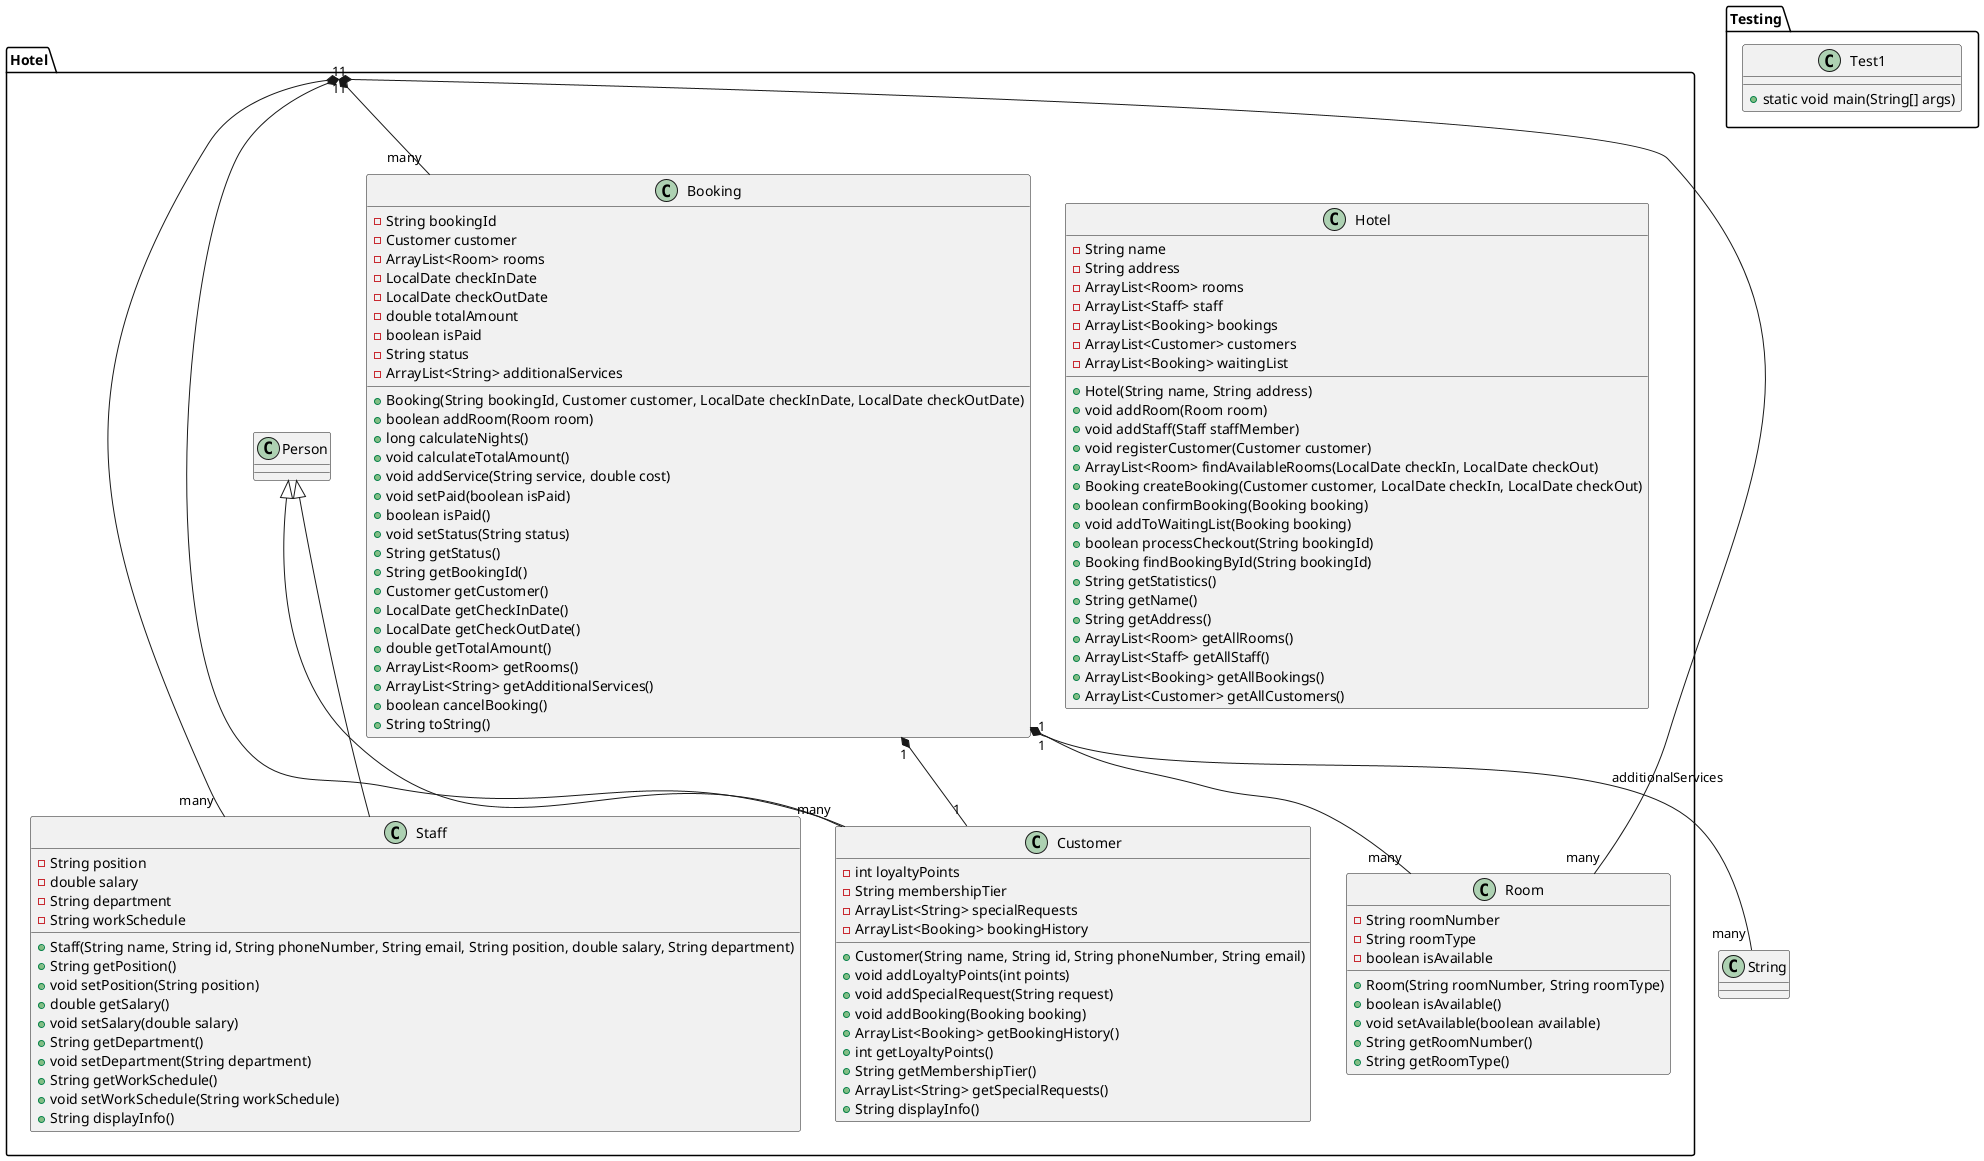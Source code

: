 @startuml

package Hotel {
    class Hotel {
        - String name
        - String address
        - ArrayList<Room> rooms
        - ArrayList<Staff> staff
        - ArrayList<Booking> bookings
        - ArrayList<Customer> customers
        - ArrayList<Booking> waitingList
        + Hotel(String name, String address)
        + void addRoom(Room room)
        + void addStaff(Staff staffMember)
        + void registerCustomer(Customer customer)
        + ArrayList<Room> findAvailableRooms(LocalDate checkIn, LocalDate checkOut)
        + Booking createBooking(Customer customer, LocalDate checkIn, LocalDate checkOut)
        + boolean confirmBooking(Booking booking)
        + void addToWaitingList(Booking booking)
        + boolean processCheckout(String bookingId)
        + Booking findBookingById(String bookingId)
        + String getStatistics()
        + String getName()
        + String getAddress()
        + ArrayList<Room> getAllRooms()
        + ArrayList<Staff> getAllStaff()
        + ArrayList<Booking> getAllBookings()
        + ArrayList<Customer> getAllCustomers()
    }

    class Staff extends Person {
        - String position
        - double salary
        - String department
        - String workSchedule
        + Staff(String name, String id, String phoneNumber, String email, String position, double salary, String department)
        + String getPosition()
        + void setPosition(String position)
        + double getSalary()
        + void setSalary(double salary)
        + String getDepartment()
        + void setDepartment(String department)
        + String getWorkSchedule()
        + void setWorkSchedule(String workSchedule)
        + String displayInfo()
    }

    class Customer extends Person {
        - int loyaltyPoints
        - String membershipTier
        - ArrayList<String> specialRequests
        - ArrayList<Booking> bookingHistory
        + Customer(String name, String id, String phoneNumber, String email)
        + void addLoyaltyPoints(int points)
        + void addSpecialRequest(String request)
        + void addBooking(Booking booking)
        + ArrayList<Booking> getBookingHistory()
        + int getLoyaltyPoints()
        + String getMembershipTier()
        + ArrayList<String> getSpecialRequests()
        + String displayInfo()
    }

    class Booking {
        - String bookingId
        - Customer customer
        - ArrayList<Room> rooms
        - LocalDate checkInDate
        - LocalDate checkOutDate
        - double totalAmount
        - boolean isPaid
        - String status
        - ArrayList<String> additionalServices
        + Booking(String bookingId, Customer customer, LocalDate checkInDate, LocalDate checkOutDate)
        + boolean addRoom(Room room)
        + long calculateNights()
        + void calculateTotalAmount()
        + void addService(String service, double cost)
        + void setPaid(boolean isPaid)
        + boolean isPaid()
        + void setStatus(String status)
        + String getStatus()
        + String getBookingId()
        + Customer getCustomer()
        + LocalDate getCheckInDate()
        + LocalDate getCheckOutDate()
        + double getTotalAmount()
        + ArrayList<Room> getRooms()
        + ArrayList<String> getAdditionalServices()
        + boolean cancelBooking()
        + String toString()
    }

    class Room {
        - String roomNumber
        - String roomType
        - boolean isAvailable
        + Room(String roomNumber, String roomType)
        + boolean isAvailable()
        + void setAvailable(boolean available)
        + String getRoomNumber()
        + String getRoomType()
    }
}

package Testing {
    class Test1 {
        + static void main(String[] args)
    }
}

Hotel "1" *-- "many" Room
Hotel "1" *-- "many" Staff
Hotel "1" *-- "many" Booking
Hotel "1" *-- "many" Customer
Booking "1" *-- "many" Room
Booking "1" *-- "1" Customer
Booking "1" *-- "many" String : additionalServices

@enduml